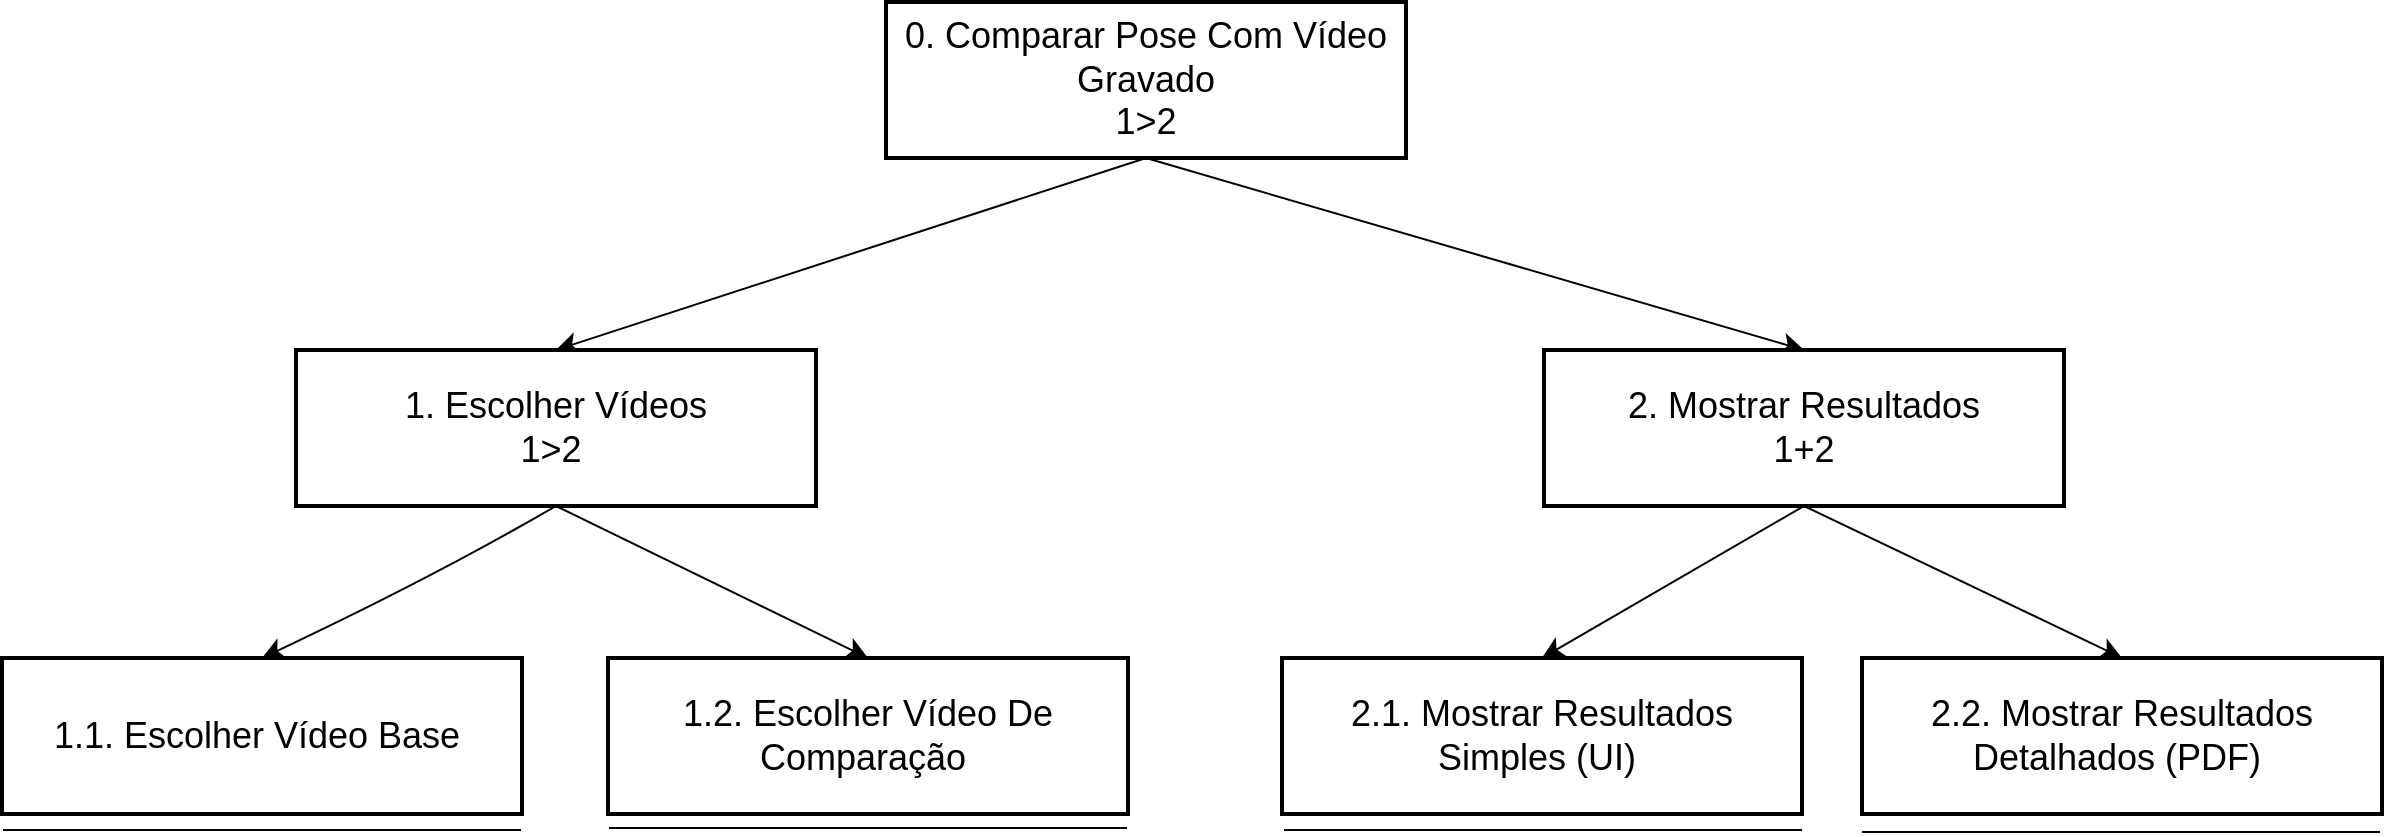 <mxfile version="28.2.5">
  <diagram id="Il9Fi1deLX2TvpJTLiLy" name="Página-1">
    <mxGraphModel dx="2633" dy="1067" grid="0" gridSize="10" guides="1" tooltips="1" connect="1" arrows="1" fold="1" page="0" pageScale="1" pageWidth="827" pageHeight="1169" math="0" shadow="0">
      <root>
        <mxCell id="0" />
        <mxCell id="1" parent="0" />
        <mxCell id="qsnHaNQ02W6kuQBdbHIu-49" style="edgeStyle=none;curved=1;rounded=0;orthogonalLoop=1;jettySize=auto;html=1;exitX=0.5;exitY=1;exitDx=0;exitDy=0;entryX=0.5;entryY=0;entryDx=0;entryDy=0;fontSize=12;startSize=8;endSize=8;" parent="1" source="8" target="qsnHaNQ02W6kuQBdbHIu-48" edge="1">
          <mxGeometry relative="1" as="geometry" />
        </mxCell>
        <mxCell id="qsnHaNQ02W6kuQBdbHIu-50" style="edgeStyle=none;curved=1;rounded=0;orthogonalLoop=1;jettySize=auto;html=1;exitX=0.5;exitY=1;exitDx=0;exitDy=0;entryX=0.5;entryY=0;entryDx=0;entryDy=0;fontSize=12;startSize=8;endSize=8;" parent="1" source="8" target="qsnHaNQ02W6kuQBdbHIu-45" edge="1">
          <mxGeometry relative="1" as="geometry" />
        </mxCell>
        <mxCell id="8" value="0. Comparar Pose Com Vídeo Gravado&#xa;1&gt;2" style="whiteSpace=wrap;strokeWidth=2;fontSize=18;" parent="1" vertex="1">
          <mxGeometry x="-53" y="-148" width="260" height="78" as="geometry" />
        </mxCell>
        <mxCell id="qsnHaNQ02W6kuQBdbHIu-43" value="1.1. Escolher Vídeo Base " style="whiteSpace=wrap;strokeWidth=2;fontSize=18;" parent="1" vertex="1">
          <mxGeometry x="-495" y="180" width="260" height="78" as="geometry" />
        </mxCell>
        <mxCell id="qsnHaNQ02W6kuQBdbHIu-44" value="1.2. Escolher Vídeo De Comparação " style="whiteSpace=wrap;strokeWidth=2;fontSize=18;" parent="1" vertex="1">
          <mxGeometry x="-192" y="180" width="260" height="78" as="geometry" />
        </mxCell>
        <mxCell id="qsnHaNQ02W6kuQBdbHIu-46" style="edgeStyle=none;curved=1;rounded=0;orthogonalLoop=1;jettySize=auto;html=1;exitX=0.5;exitY=1;exitDx=0;exitDy=0;entryX=0.5;entryY=0;entryDx=0;entryDy=0;fontSize=12;startSize=8;endSize=8;" parent="1" source="qsnHaNQ02W6kuQBdbHIu-45" target="qsnHaNQ02W6kuQBdbHIu-43" edge="1">
          <mxGeometry relative="1" as="geometry">
            <Array as="points">
              <mxPoint x="-280" y="140" />
            </Array>
          </mxGeometry>
        </mxCell>
        <mxCell id="qsnHaNQ02W6kuQBdbHIu-47" style="edgeStyle=none;curved=1;rounded=0;orthogonalLoop=1;jettySize=auto;html=1;exitX=0.5;exitY=1;exitDx=0;exitDy=0;entryX=0.5;entryY=0;entryDx=0;entryDy=0;fontSize=12;startSize=8;endSize=8;" parent="1" source="qsnHaNQ02W6kuQBdbHIu-45" target="qsnHaNQ02W6kuQBdbHIu-44" edge="1">
          <mxGeometry relative="1" as="geometry" />
        </mxCell>
        <mxCell id="qsnHaNQ02W6kuQBdbHIu-45" value="1. Escolher Vídeos&#xa;1&gt;2 " style="whiteSpace=wrap;strokeWidth=2;fontSize=18;" parent="1" vertex="1">
          <mxGeometry x="-348" y="26" width="260" height="78" as="geometry" />
        </mxCell>
        <mxCell id="qsnHaNQ02W6kuQBdbHIu-56" style="edgeStyle=none;curved=1;rounded=0;orthogonalLoop=1;jettySize=auto;html=1;exitX=0.5;exitY=1;exitDx=0;exitDy=0;entryX=0.5;entryY=0;entryDx=0;entryDy=0;fontSize=12;startSize=8;endSize=8;" parent="1" source="qsnHaNQ02W6kuQBdbHIu-48" target="qsnHaNQ02W6kuQBdbHIu-54" edge="1">
          <mxGeometry relative="1" as="geometry" />
        </mxCell>
        <mxCell id="qsnHaNQ02W6kuQBdbHIu-57" style="edgeStyle=none;curved=1;rounded=0;orthogonalLoop=1;jettySize=auto;html=1;exitX=0.5;exitY=1;exitDx=0;exitDy=0;entryX=0.5;entryY=0;entryDx=0;entryDy=0;fontSize=12;startSize=8;endSize=8;" parent="1" source="qsnHaNQ02W6kuQBdbHIu-48" target="qsnHaNQ02W6kuQBdbHIu-55" edge="1">
          <mxGeometry relative="1" as="geometry" />
        </mxCell>
        <mxCell id="qsnHaNQ02W6kuQBdbHIu-48" value="2. Mostrar Resultados&#xa;1+2" style="whiteSpace=wrap;strokeWidth=2;fontSize=18;" parent="1" vertex="1">
          <mxGeometry x="276" y="26" width="260" height="78" as="geometry" />
        </mxCell>
        <mxCell id="qsnHaNQ02W6kuQBdbHIu-51" value="" style="endArrow=none;html=1;rounded=0;fontSize=12;startSize=8;endSize=8;curved=1;" parent="1" edge="1">
          <mxGeometry width="50" height="50" relative="1" as="geometry">
            <mxPoint x="-494.5" y="266" as="sourcePoint" />
            <mxPoint x="-235.5" y="266" as="targetPoint" />
          </mxGeometry>
        </mxCell>
        <mxCell id="qsnHaNQ02W6kuQBdbHIu-52" value="" style="endArrow=none;html=1;rounded=0;fontSize=12;startSize=8;endSize=8;curved=1;" parent="1" edge="1">
          <mxGeometry width="50" height="50" relative="1" as="geometry">
            <mxPoint x="-191.5" y="265" as="sourcePoint" />
            <mxPoint x="67.5" y="265" as="targetPoint" />
          </mxGeometry>
        </mxCell>
        <mxCell id="qsnHaNQ02W6kuQBdbHIu-54" value="2.1. Mostrar Resultados Simples (UI) " style="whiteSpace=wrap;strokeWidth=2;fontSize=18;" parent="1" vertex="1">
          <mxGeometry x="145" y="180" width="260" height="78" as="geometry" />
        </mxCell>
        <mxCell id="qsnHaNQ02W6kuQBdbHIu-55" value="2.2. Mostrar Resultados Detalhados (PDF) " style="whiteSpace=wrap;strokeWidth=2;fontSize=18;" parent="1" vertex="1">
          <mxGeometry x="435" y="180" width="260" height="78" as="geometry" />
        </mxCell>
        <mxCell id="qsnHaNQ02W6kuQBdbHIu-58" value="" style="endArrow=none;html=1;rounded=0;fontSize=12;startSize=8;endSize=8;curved=1;" parent="1" edge="1">
          <mxGeometry width="50" height="50" relative="1" as="geometry">
            <mxPoint x="146" y="266" as="sourcePoint" />
            <mxPoint x="405" y="266" as="targetPoint" />
          </mxGeometry>
        </mxCell>
        <mxCell id="qsnHaNQ02W6kuQBdbHIu-59" value="" style="endArrow=none;html=1;rounded=0;fontSize=12;startSize=8;endSize=8;curved=1;" parent="1" edge="1">
          <mxGeometry width="50" height="50" relative="1" as="geometry">
            <mxPoint x="435" y="267" as="sourcePoint" />
            <mxPoint x="694" y="267" as="targetPoint" />
          </mxGeometry>
        </mxCell>
      </root>
    </mxGraphModel>
  </diagram>
</mxfile>
